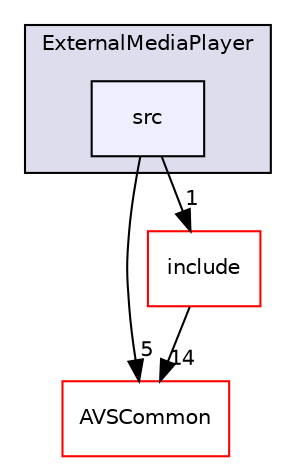 digraph "/workplace/avs-device-sdk/CapabilityAgents/ExternalMediaPlayer/src" {
  compound=true
  node [ fontsize="10", fontname="Helvetica"];
  edge [ labelfontsize="10", labelfontname="Helvetica"];
  subgraph clusterdir_a76b392fe5ef3dcdb4d5296d7cae461e {
    graph [ bgcolor="#ddddee", pencolor="black", label="ExternalMediaPlayer" fontname="Helvetica", fontsize="10", URL="dir_a76b392fe5ef3dcdb4d5296d7cae461e.html"]
  dir_905cdd7d6deecb22a97b9baafb626602 [shape=box, label="src", style="filled", fillcolor="#eeeeff", pencolor="black", URL="dir_905cdd7d6deecb22a97b9baafb626602.html"];
  }
  dir_13e65effb2bde530b17b3d5eefcd0266 [shape=box label="AVSCommon" fillcolor="white" style="filled" color="red" URL="dir_13e65effb2bde530b17b3d5eefcd0266.html"];
  dir_68d5dfd4dd8e84823fb789e3f3a36d40 [shape=box label="include" fillcolor="white" style="filled" color="red" URL="dir_68d5dfd4dd8e84823fb789e3f3a36d40.html"];
  dir_905cdd7d6deecb22a97b9baafb626602->dir_13e65effb2bde530b17b3d5eefcd0266 [headlabel="5", labeldistance=1.5 headhref="dir_000146_000009.html"];
  dir_905cdd7d6deecb22a97b9baafb626602->dir_68d5dfd4dd8e84823fb789e3f3a36d40 [headlabel="1", labeldistance=1.5 headhref="dir_000146_000144.html"];
  dir_68d5dfd4dd8e84823fb789e3f3a36d40->dir_13e65effb2bde530b17b3d5eefcd0266 [headlabel="14", labeldistance=1.5 headhref="dir_000144_000009.html"];
}
